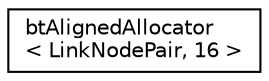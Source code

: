 digraph "Graphical Class Hierarchy"
{
  edge [fontname="Helvetica",fontsize="10",labelfontname="Helvetica",labelfontsize="10"];
  node [fontname="Helvetica",fontsize="10",shape=record];
  rankdir="LR";
  Node1 [label="btAlignedAllocator\l\< LinkNodePair, 16 \>",height=0.2,width=0.4,color="black", fillcolor="white", style="filled",URL="$classbt_aligned_allocator.html"];
}
